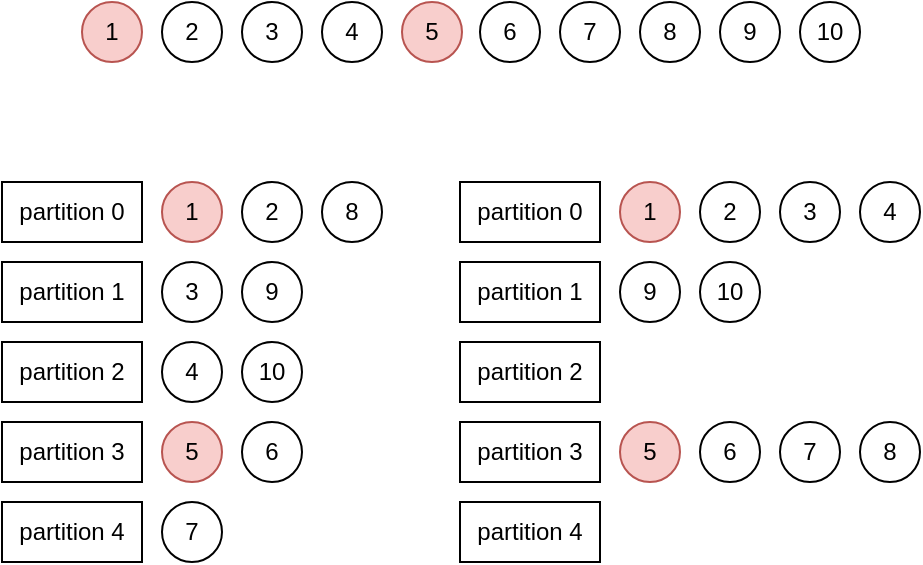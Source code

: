 <mxfile version="22.1.11" type="device">
  <diagram name="페이지-1" id="SAmaWRHX4qDgVcKvk0ZE">
    <mxGraphModel dx="1114" dy="894" grid="1" gridSize="10" guides="1" tooltips="1" connect="1" arrows="1" fold="1" page="1" pageScale="1" pageWidth="827" pageHeight="1169" math="0" shadow="0">
      <root>
        <mxCell id="0" />
        <mxCell id="1" parent="0" />
        <mxCell id="aTgS-ueHfzaoEdSV785f-1" value="1" style="ellipse;whiteSpace=wrap;html=1;fillColor=#f8cecc;strokeColor=#b85450;" vertex="1" parent="1">
          <mxGeometry x="160" y="100" width="30" height="30" as="geometry" />
        </mxCell>
        <mxCell id="aTgS-ueHfzaoEdSV785f-2" value="2" style="ellipse;whiteSpace=wrap;html=1;" vertex="1" parent="1">
          <mxGeometry x="200" y="100" width="30" height="30" as="geometry" />
        </mxCell>
        <mxCell id="aTgS-ueHfzaoEdSV785f-3" value="3" style="ellipse;whiteSpace=wrap;html=1;" vertex="1" parent="1">
          <mxGeometry x="240" y="100" width="30" height="30" as="geometry" />
        </mxCell>
        <mxCell id="aTgS-ueHfzaoEdSV785f-4" value="5" style="ellipse;whiteSpace=wrap;html=1;fillColor=#f8cecc;strokeColor=#b85450;" vertex="1" parent="1">
          <mxGeometry x="320" y="100" width="30" height="30" as="geometry" />
        </mxCell>
        <mxCell id="aTgS-ueHfzaoEdSV785f-5" value="4" style="ellipse;whiteSpace=wrap;html=1;" vertex="1" parent="1">
          <mxGeometry x="280" y="100" width="30" height="30" as="geometry" />
        </mxCell>
        <mxCell id="aTgS-ueHfzaoEdSV785f-7" value="6" style="ellipse;whiteSpace=wrap;html=1;" vertex="1" parent="1">
          <mxGeometry x="359" y="100" width="30" height="30" as="geometry" />
        </mxCell>
        <mxCell id="aTgS-ueHfzaoEdSV785f-8" value="7" style="ellipse;whiteSpace=wrap;html=1;" vertex="1" parent="1">
          <mxGeometry x="399" y="100" width="30" height="30" as="geometry" />
        </mxCell>
        <mxCell id="aTgS-ueHfzaoEdSV785f-9" value="8" style="ellipse;whiteSpace=wrap;html=1;" vertex="1" parent="1">
          <mxGeometry x="439" y="100" width="30" height="30" as="geometry" />
        </mxCell>
        <mxCell id="aTgS-ueHfzaoEdSV785f-10" value="10" style="ellipse;whiteSpace=wrap;html=1;" vertex="1" parent="1">
          <mxGeometry x="519" y="100" width="30" height="30" as="geometry" />
        </mxCell>
        <mxCell id="aTgS-ueHfzaoEdSV785f-11" value="9" style="ellipse;whiteSpace=wrap;html=1;" vertex="1" parent="1">
          <mxGeometry x="479" y="100" width="30" height="30" as="geometry" />
        </mxCell>
        <mxCell id="aTgS-ueHfzaoEdSV785f-12" value="partition 0" style="rounded=0;whiteSpace=wrap;html=1;" vertex="1" parent="1">
          <mxGeometry x="120" y="190" width="70" height="30" as="geometry" />
        </mxCell>
        <mxCell id="aTgS-ueHfzaoEdSV785f-13" value="partition 1" style="rounded=0;whiteSpace=wrap;html=1;" vertex="1" parent="1">
          <mxGeometry x="120" y="230" width="70" height="30" as="geometry" />
        </mxCell>
        <mxCell id="aTgS-ueHfzaoEdSV785f-14" value="partition 2" style="rounded=0;whiteSpace=wrap;html=1;" vertex="1" parent="1">
          <mxGeometry x="120" y="270" width="70" height="30" as="geometry" />
        </mxCell>
        <mxCell id="aTgS-ueHfzaoEdSV785f-15" value="partition 4" style="rounded=0;whiteSpace=wrap;html=1;" vertex="1" parent="1">
          <mxGeometry x="120" y="350" width="70" height="30" as="geometry" />
        </mxCell>
        <mxCell id="aTgS-ueHfzaoEdSV785f-16" value="partition 3" style="rounded=0;whiteSpace=wrap;html=1;" vertex="1" parent="1">
          <mxGeometry x="120" y="310" width="70" height="30" as="geometry" />
        </mxCell>
        <mxCell id="aTgS-ueHfzaoEdSV785f-17" value="1" style="ellipse;whiteSpace=wrap;html=1;fillColor=#f8cecc;strokeColor=#b85450;" vertex="1" parent="1">
          <mxGeometry x="200" y="190" width="30" height="30" as="geometry" />
        </mxCell>
        <mxCell id="aTgS-ueHfzaoEdSV785f-18" value="2" style="ellipse;whiteSpace=wrap;html=1;" vertex="1" parent="1">
          <mxGeometry x="240" y="190" width="30" height="30" as="geometry" />
        </mxCell>
        <mxCell id="aTgS-ueHfzaoEdSV785f-19" value="3" style="ellipse;whiteSpace=wrap;html=1;" vertex="1" parent="1">
          <mxGeometry x="200" y="230" width="30" height="30" as="geometry" />
        </mxCell>
        <mxCell id="aTgS-ueHfzaoEdSV785f-20" value="5" style="ellipse;whiteSpace=wrap;html=1;fillColor=#f8cecc;strokeColor=#b85450;" vertex="1" parent="1">
          <mxGeometry x="200" y="310" width="30" height="30" as="geometry" />
        </mxCell>
        <mxCell id="aTgS-ueHfzaoEdSV785f-21" value="4" style="ellipse;whiteSpace=wrap;html=1;" vertex="1" parent="1">
          <mxGeometry x="200" y="270" width="30" height="30" as="geometry" />
        </mxCell>
        <mxCell id="aTgS-ueHfzaoEdSV785f-22" value="6" style="ellipse;whiteSpace=wrap;html=1;" vertex="1" parent="1">
          <mxGeometry x="240" y="310" width="30" height="30" as="geometry" />
        </mxCell>
        <mxCell id="aTgS-ueHfzaoEdSV785f-23" value="7" style="ellipse;whiteSpace=wrap;html=1;" vertex="1" parent="1">
          <mxGeometry x="200" y="350" width="30" height="30" as="geometry" />
        </mxCell>
        <mxCell id="aTgS-ueHfzaoEdSV785f-24" value="8" style="ellipse;whiteSpace=wrap;html=1;" vertex="1" parent="1">
          <mxGeometry x="280" y="190" width="30" height="30" as="geometry" />
        </mxCell>
        <mxCell id="aTgS-ueHfzaoEdSV785f-25" value="10" style="ellipse;whiteSpace=wrap;html=1;" vertex="1" parent="1">
          <mxGeometry x="240" y="270" width="30" height="30" as="geometry" />
        </mxCell>
        <mxCell id="aTgS-ueHfzaoEdSV785f-26" value="9" style="ellipse;whiteSpace=wrap;html=1;" vertex="1" parent="1">
          <mxGeometry x="240" y="230" width="30" height="30" as="geometry" />
        </mxCell>
        <mxCell id="aTgS-ueHfzaoEdSV785f-27" value="partition 0" style="rounded=0;whiteSpace=wrap;html=1;" vertex="1" parent="1">
          <mxGeometry x="349" y="190" width="70" height="30" as="geometry" />
        </mxCell>
        <mxCell id="aTgS-ueHfzaoEdSV785f-28" value="partition 1" style="rounded=0;whiteSpace=wrap;html=1;" vertex="1" parent="1">
          <mxGeometry x="349" y="230" width="70" height="30" as="geometry" />
        </mxCell>
        <mxCell id="aTgS-ueHfzaoEdSV785f-29" value="partition 2" style="rounded=0;whiteSpace=wrap;html=1;" vertex="1" parent="1">
          <mxGeometry x="349" y="270" width="70" height="30" as="geometry" />
        </mxCell>
        <mxCell id="aTgS-ueHfzaoEdSV785f-30" value="partition 4" style="rounded=0;whiteSpace=wrap;html=1;" vertex="1" parent="1">
          <mxGeometry x="349" y="350" width="70" height="30" as="geometry" />
        </mxCell>
        <mxCell id="aTgS-ueHfzaoEdSV785f-31" value="partition 3" style="rounded=0;whiteSpace=wrap;html=1;" vertex="1" parent="1">
          <mxGeometry x="349" y="310" width="70" height="30" as="geometry" />
        </mxCell>
        <mxCell id="aTgS-ueHfzaoEdSV785f-42" value="1" style="ellipse;whiteSpace=wrap;html=1;fillColor=#f8cecc;strokeColor=#b85450;" vertex="1" parent="1">
          <mxGeometry x="429" y="190" width="30" height="30" as="geometry" />
        </mxCell>
        <mxCell id="aTgS-ueHfzaoEdSV785f-43" value="2" style="ellipse;whiteSpace=wrap;html=1;" vertex="1" parent="1">
          <mxGeometry x="469" y="190" width="30" height="30" as="geometry" />
        </mxCell>
        <mxCell id="aTgS-ueHfzaoEdSV785f-44" value="3" style="ellipse;whiteSpace=wrap;html=1;" vertex="1" parent="1">
          <mxGeometry x="509" y="190" width="30" height="30" as="geometry" />
        </mxCell>
        <mxCell id="aTgS-ueHfzaoEdSV785f-45" value="5" style="ellipse;whiteSpace=wrap;html=1;fillColor=#f8cecc;strokeColor=#b85450;" vertex="1" parent="1">
          <mxGeometry x="429" y="310" width="30" height="30" as="geometry" />
        </mxCell>
        <mxCell id="aTgS-ueHfzaoEdSV785f-46" value="4" style="ellipse;whiteSpace=wrap;html=1;" vertex="1" parent="1">
          <mxGeometry x="549" y="190" width="30" height="30" as="geometry" />
        </mxCell>
        <mxCell id="aTgS-ueHfzaoEdSV785f-47" value="6" style="ellipse;whiteSpace=wrap;html=1;" vertex="1" parent="1">
          <mxGeometry x="469" y="310" width="30" height="30" as="geometry" />
        </mxCell>
        <mxCell id="aTgS-ueHfzaoEdSV785f-48" value="7" style="ellipse;whiteSpace=wrap;html=1;" vertex="1" parent="1">
          <mxGeometry x="509" y="310" width="30" height="30" as="geometry" />
        </mxCell>
        <mxCell id="aTgS-ueHfzaoEdSV785f-49" value="8" style="ellipse;whiteSpace=wrap;html=1;" vertex="1" parent="1">
          <mxGeometry x="549" y="310" width="30" height="30" as="geometry" />
        </mxCell>
        <mxCell id="aTgS-ueHfzaoEdSV785f-50" value="10" style="ellipse;whiteSpace=wrap;html=1;" vertex="1" parent="1">
          <mxGeometry x="469" y="230" width="30" height="30" as="geometry" />
        </mxCell>
        <mxCell id="aTgS-ueHfzaoEdSV785f-51" value="9" style="ellipse;whiteSpace=wrap;html=1;" vertex="1" parent="1">
          <mxGeometry x="429" y="230" width="30" height="30" as="geometry" />
        </mxCell>
      </root>
    </mxGraphModel>
  </diagram>
</mxfile>
